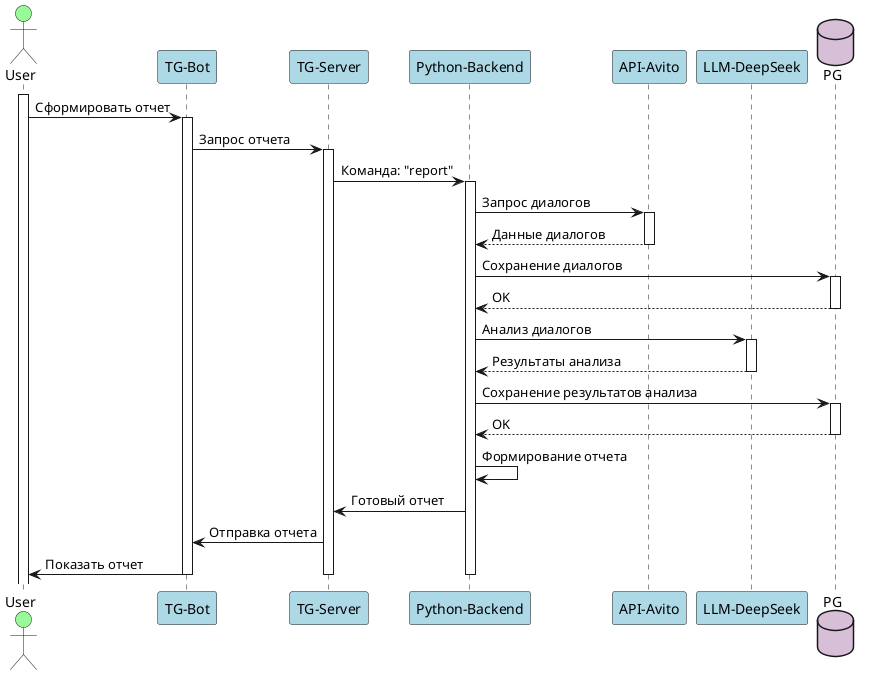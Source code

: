 @startuml Формирование отчета в Telegram Bot

skinparam DatabaseBackgroundColor #D8BFD8
skinparam ParticipantBackgroundColor #ADD8E6
skinparam ActorBackgroundColor #98FB98


actor "User" as user
participant "TG-Bot" as bot 
participant "TG-Server" as telegram
participant "Python-Backend" as backend
participant "API-Avito" as avito
participant "LLM-DeepSeek" as llm
database "PG" as db

activate user
user -> bot : Сформировать отчет
activate bot

bot -> telegram : Запрос отчета
activate telegram

telegram -> backend : Команда: "report"
activate backend

backend -> avito : Запрос диалогов
activate avito
avito --> backend : Данные диалогов
deactivate avito

backend -> db : Сохранение диалогов
activate db
db --> backend : OK
deactivate db

backend -> llm : Анализ диалогов
activate llm
llm --> backend : Результаты анализа
deactivate llm

backend -> db : Сохранение результатов анализа
activate db
db --> backend : OK
deactivate db

backend -> backend : Формирование отчета

backend -> telegram : Готовый отчет
telegram -> bot : Отправка отчета
bot -> user : Показать отчет

deactivate backend
deactivate telegram
deactivate bot

@enduml